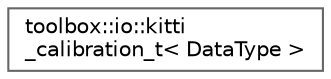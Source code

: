 digraph "Graphical Class Hierarchy"
{
 // LATEX_PDF_SIZE
  bgcolor="transparent";
  edge [fontname=Helvetica,fontsize=10,labelfontname=Helvetica,labelfontsize=10];
  node [fontname=Helvetica,fontsize=10,shape=box,height=0.2,width=0.4];
  rankdir="LR";
  Node0 [id="Node000000",label="toolbox::io::kitti\l_calibration_t\< DataType \>",height=0.2,width=0.4,color="grey40", fillcolor="white", style="filled",URL="$structtoolbox_1_1io_1_1kitti__calibration__t.html",tooltip="KITTI calibration data structure."];
}
